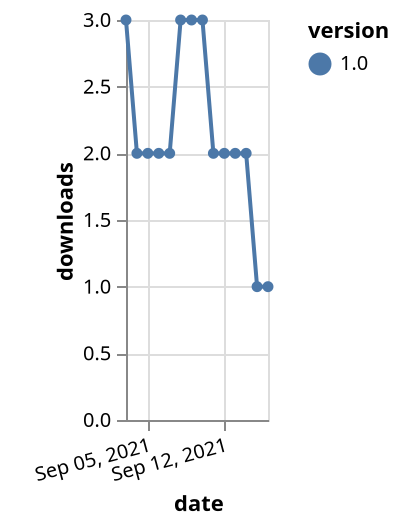 {"$schema": "https://vega.github.io/schema/vega-lite/v5.json", "description": "A simple bar chart with embedded data.", "data": {"values": [{"date": "2021-09-03", "total": 210, "delta": 3, "version": "1.0"}, {"date": "2021-09-04", "total": 212, "delta": 2, "version": "1.0"}, {"date": "2021-09-05", "total": 214, "delta": 2, "version": "1.0"}, {"date": "2021-09-06", "total": 216, "delta": 2, "version": "1.0"}, {"date": "2021-09-07", "total": 218, "delta": 2, "version": "1.0"}, {"date": "2021-09-08", "total": 221, "delta": 3, "version": "1.0"}, {"date": "2021-09-09", "total": 224, "delta": 3, "version": "1.0"}, {"date": "2021-09-10", "total": 227, "delta": 3, "version": "1.0"}, {"date": "2021-09-11", "total": 229, "delta": 2, "version": "1.0"}, {"date": "2021-09-12", "total": 231, "delta": 2, "version": "1.0"}, {"date": "2021-09-13", "total": 233, "delta": 2, "version": "1.0"}, {"date": "2021-09-14", "total": 235, "delta": 2, "version": "1.0"}, {"date": "2021-09-15", "total": 236, "delta": 1, "version": "1.0"}, {"date": "2021-09-16", "total": 237, "delta": 1, "version": "1.0"}]}, "width": "container", "mark": {"type": "line", "point": {"filled": true}}, "encoding": {"x": {"field": "date", "type": "temporal", "timeUnit": "yearmonthdate", "title": "date", "axis": {"labelAngle": -15}}, "y": {"field": "delta", "type": "quantitative", "title": "downloads"}, "color": {"field": "version", "type": "nominal"}, "tooltip": {"field": "delta"}}}